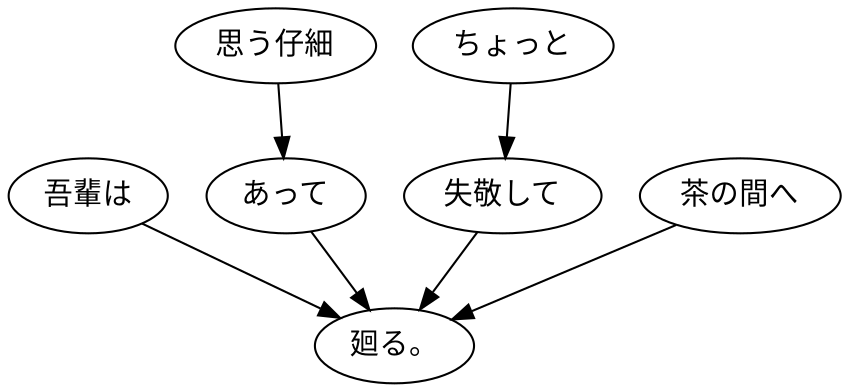 digraph graph7459 {
	node0 [label="吾輩は"];
	node1 [label="思う仔細"];
	node2 [label="あって"];
	node3 [label="ちょっと"];
	node4 [label="失敬して"];
	node5 [label="茶の間へ"];
	node6 [label="廻る。"];
	node0 -> node6;
	node1 -> node2;
	node2 -> node6;
	node3 -> node4;
	node4 -> node6;
	node5 -> node6;
}
